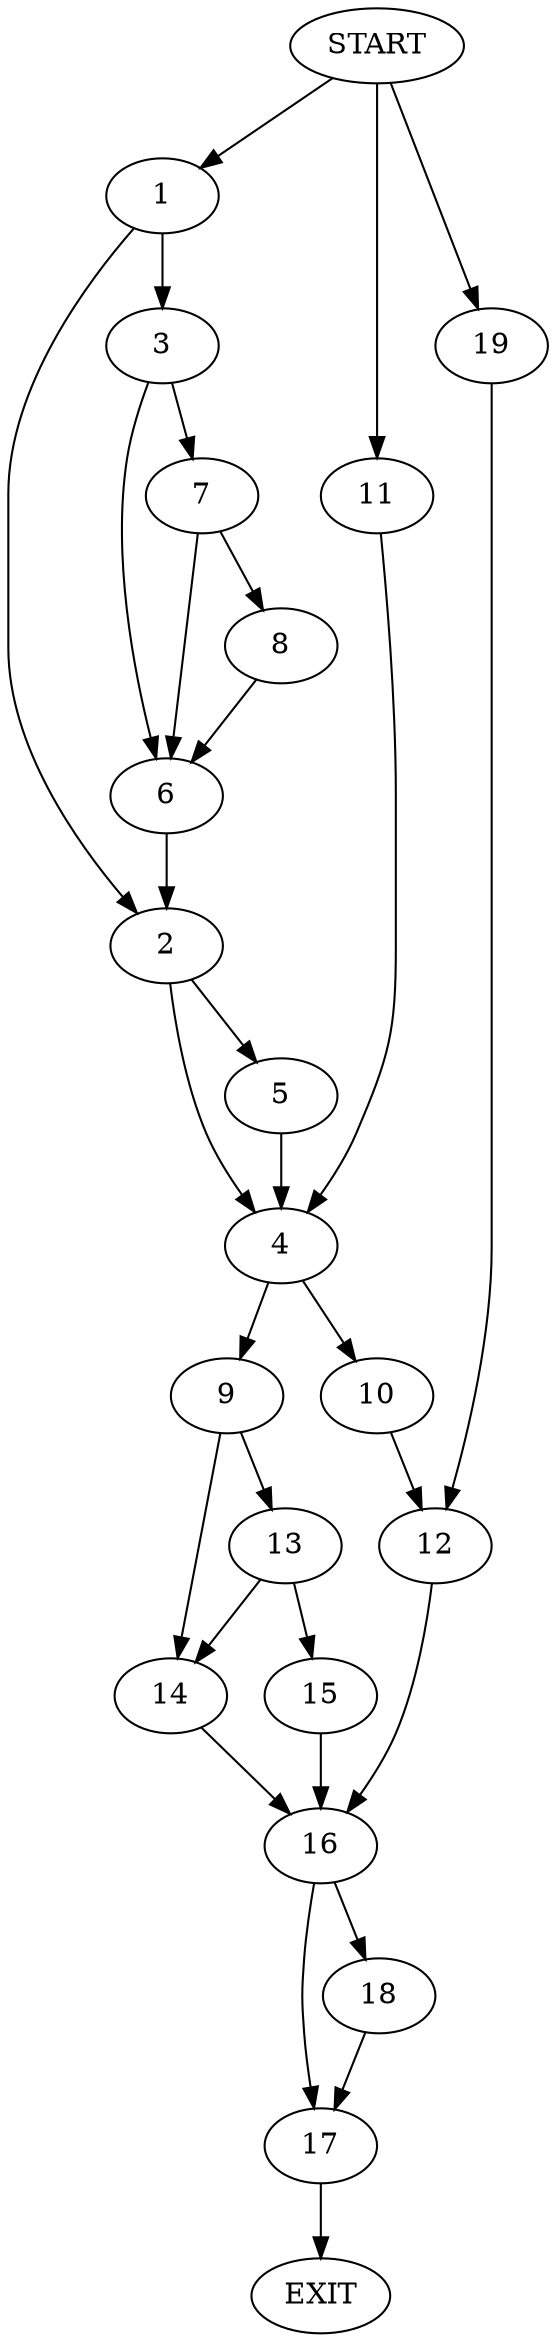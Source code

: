 digraph {
0 [label="START"]
20 [label="EXIT"]
0 -> 1
1 -> 2
1 -> 3
2 -> 4
2 -> 5
3 -> 6
3 -> 7
6 -> 2
7 -> 6
7 -> 8
8 -> 6
5 -> 4
4 -> 9
4 -> 10
0 -> 11
11 -> 4
10 -> 12
9 -> 13
9 -> 14
13 -> 15
13 -> 14
14 -> 16
15 -> 16
16 -> 17
16 -> 18
12 -> 16
0 -> 19
19 -> 12
17 -> 20
18 -> 17
}
